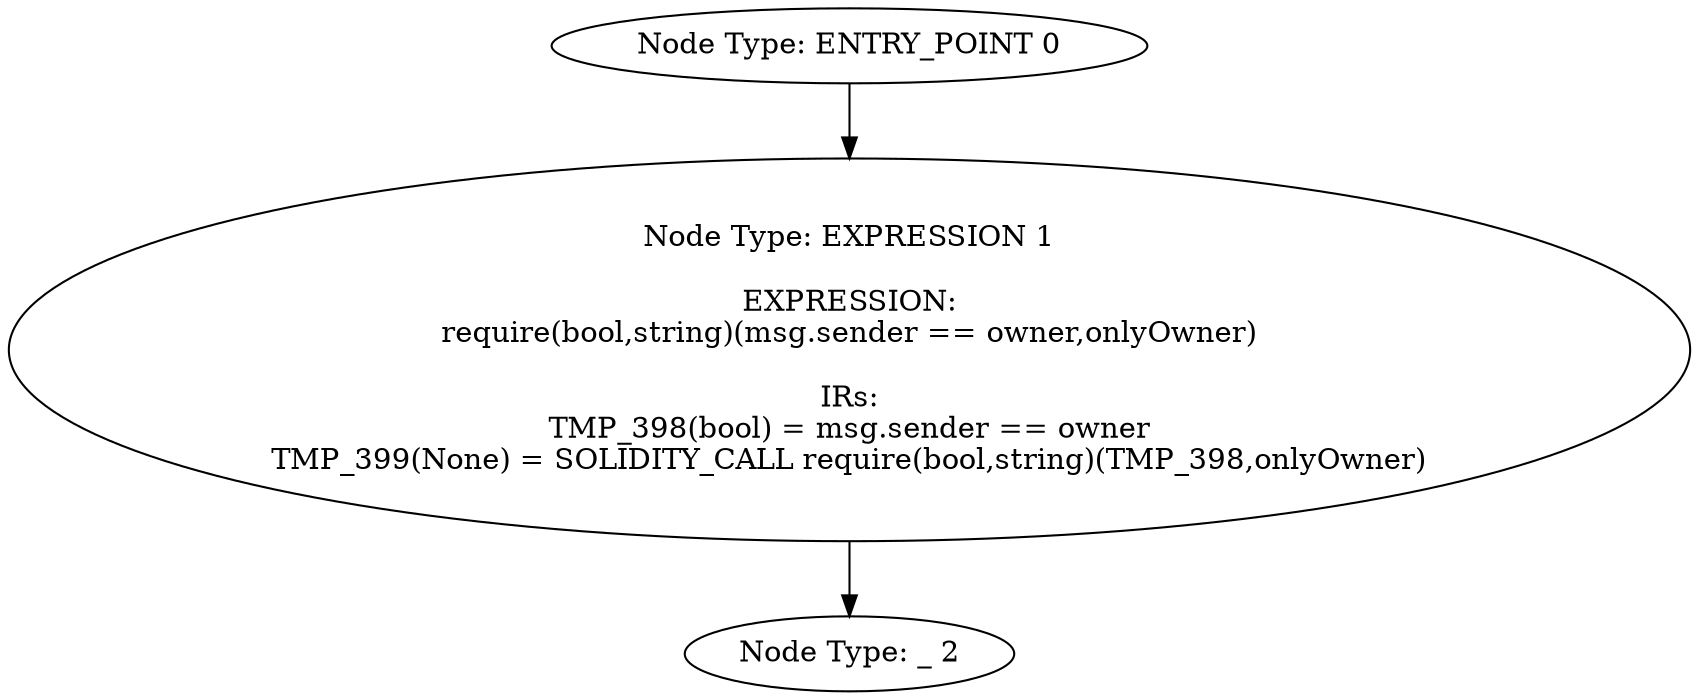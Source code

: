 digraph{
0[label="Node Type: ENTRY_POINT 0
"];
0->1;
1[label="Node Type: EXPRESSION 1

EXPRESSION:
require(bool,string)(msg.sender == owner,onlyOwner)

IRs:
TMP_398(bool) = msg.sender == owner
TMP_399(None) = SOLIDITY_CALL require(bool,string)(TMP_398,onlyOwner)"];
1->2;
2[label="Node Type: _ 2
"];
}
